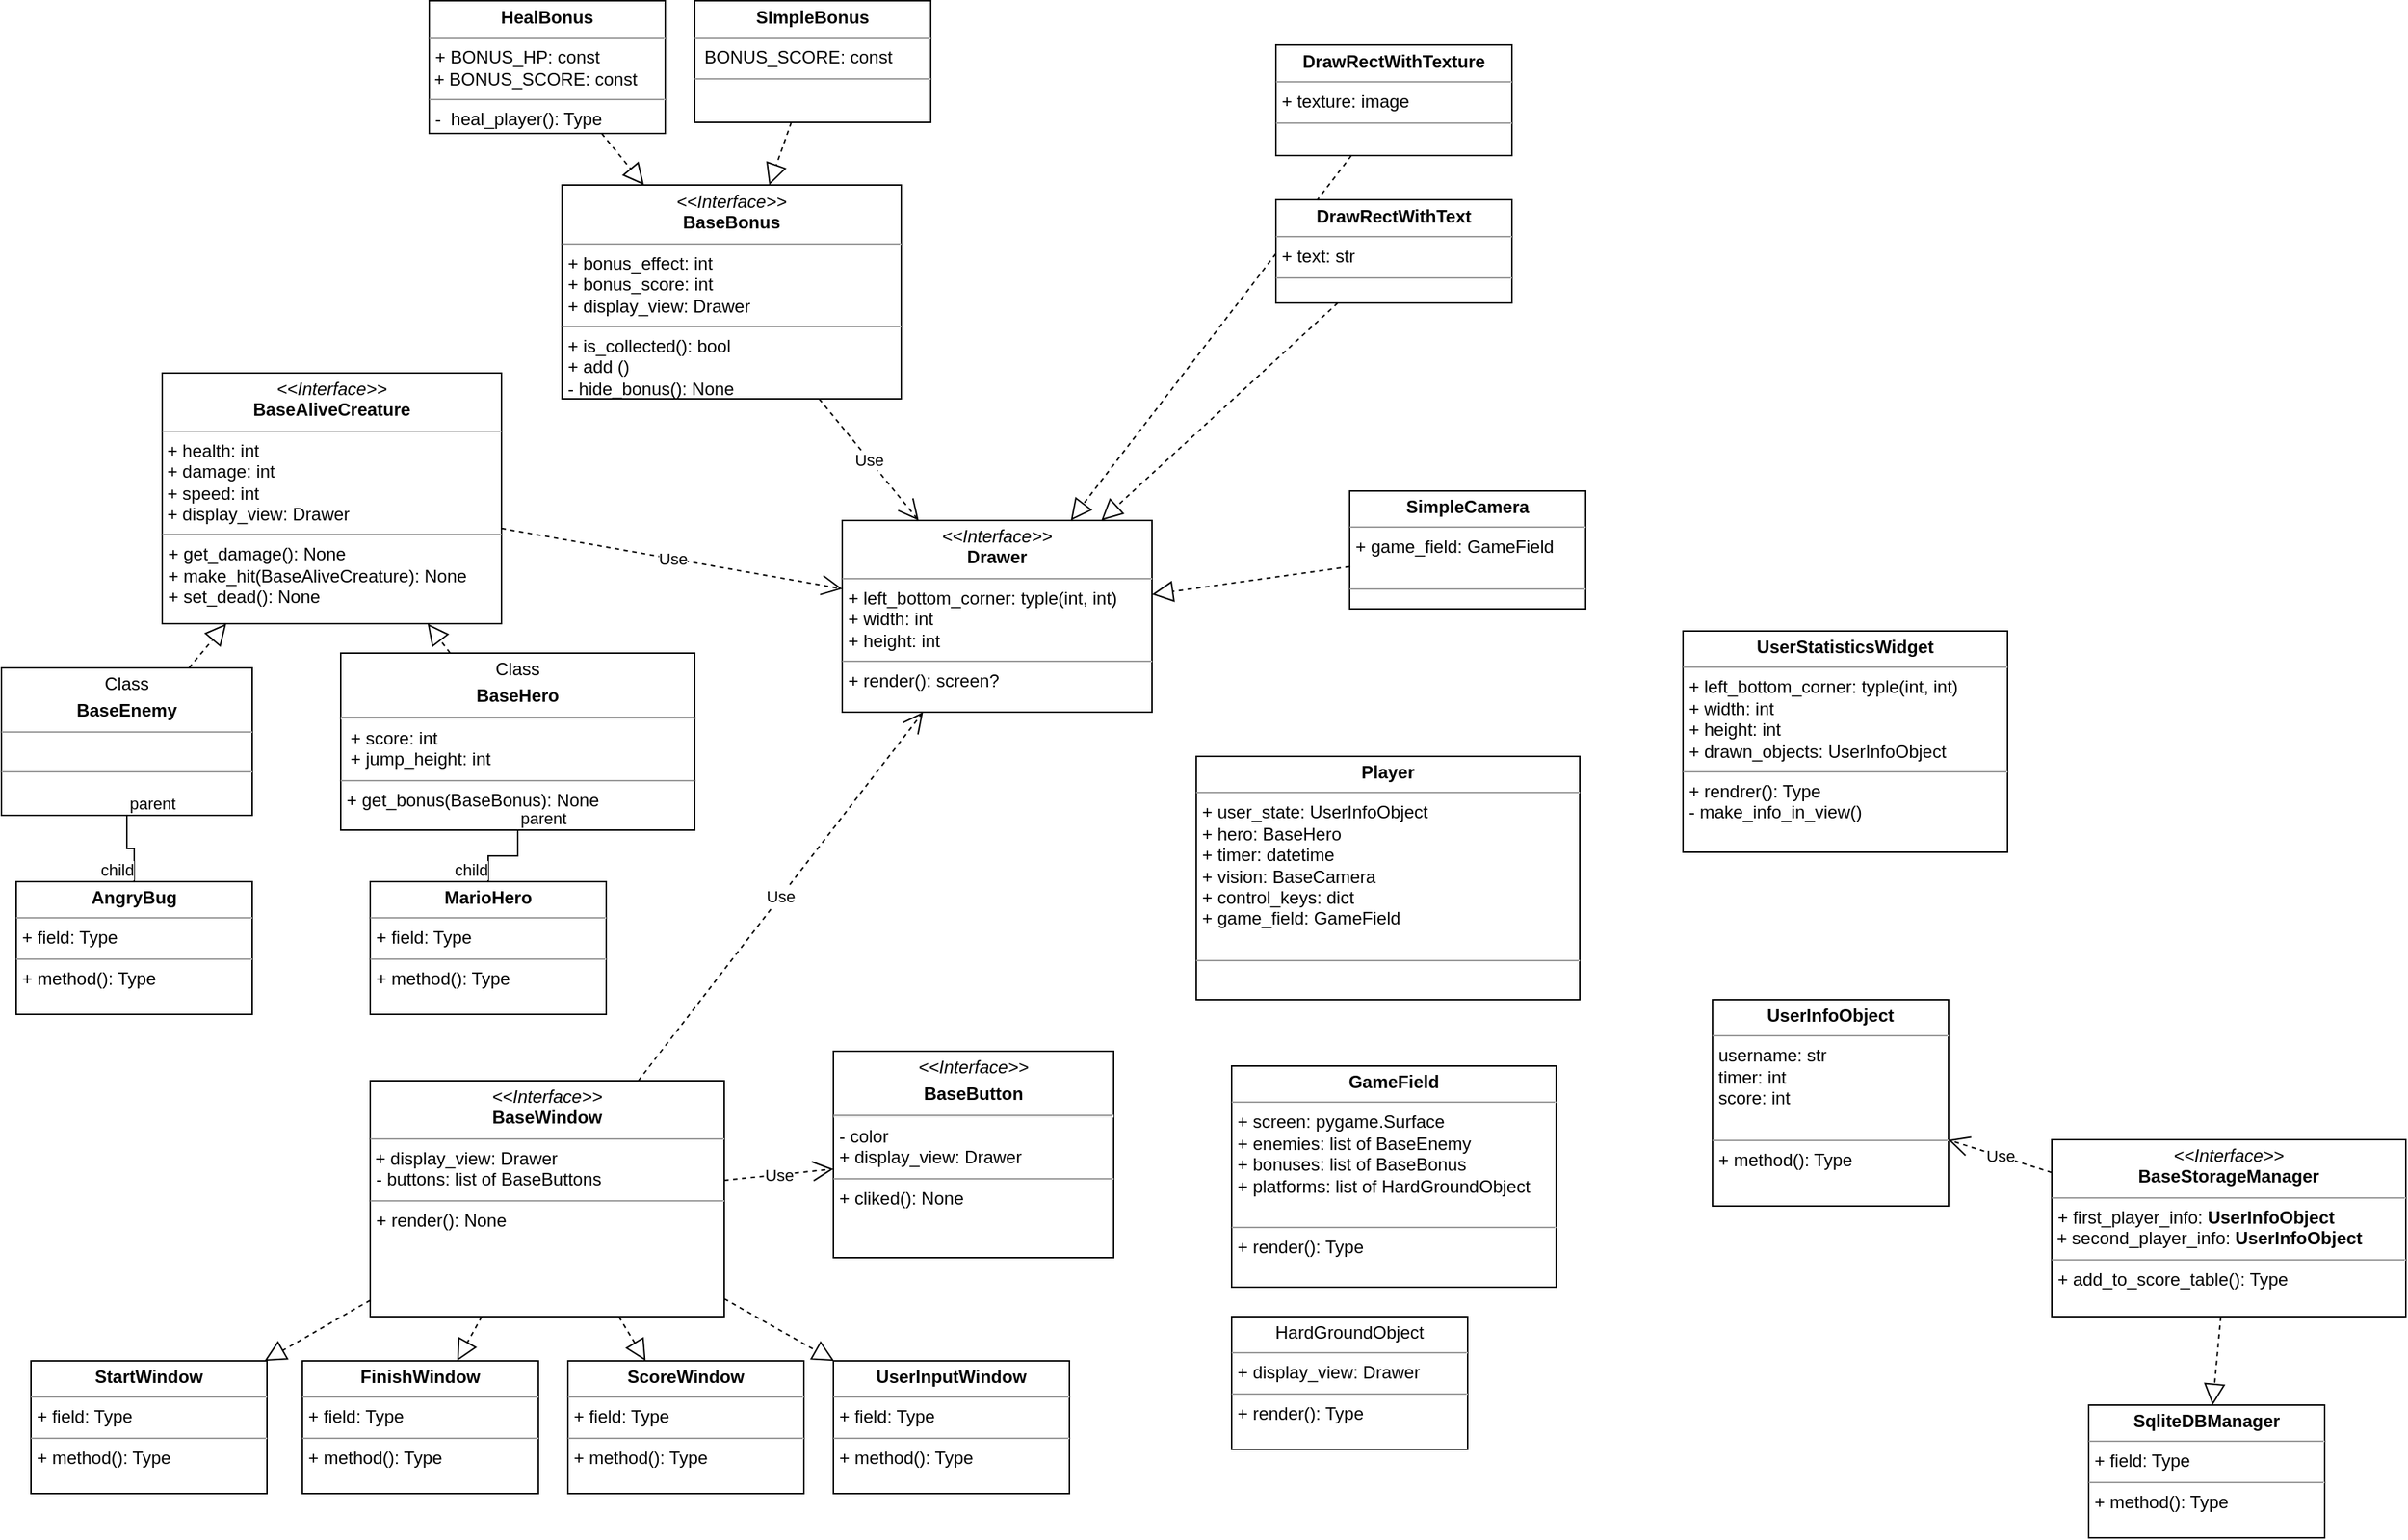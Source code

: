 <mxfile version="20.3.0" type="device"><diagram id="BEcg4Dqych37vIoVjXzP" name="Страница 1"><mxGraphModel dx="1673" dy="1018" grid="1" gridSize="10" guides="1" tooltips="1" connect="1" arrows="0" fold="1" page="1" pageScale="1" pageWidth="2339" pageHeight="3300" background="none" math="0" shadow="0"><root><mxCell id="0"/><mxCell id="1" parent="0"/><mxCell id="wYnGXCrtwpQvCaBuDshT-74" value="&lt;p style=&quot;margin:0px;margin-top:4px;text-align:center;&quot;&gt;Class&lt;br&gt;&lt;/p&gt;&lt;p style=&quot;margin:0px;margin-top:4px;text-align:center;&quot;&gt;&lt;b&gt;BaseHero&lt;/b&gt;&lt;/p&gt;&lt;hr&gt;&amp;nbsp; + score: int&lt;br&gt;&amp;nbsp; + jump_height: int&lt;br&gt;&lt;hr size=&quot;1&quot;&gt;&lt;p style=&quot;margin:0px;margin-left:4px;&quot;&gt;+ get_bonus(BaseBonus): None&lt;/p&gt;&lt;p style=&quot;margin:0px;margin-left:4px;&quot;&gt;&lt;br&gt;&lt;/p&gt;" style="verticalAlign=top;align=left;overflow=fill;fontSize=12;fontFamily=Helvetica;html=1;rounded=0;glass=0;sketch=0;shadow=0;" parent="1" vertex="1"><mxGeometry x="510" y="640" width="240" height="120" as="geometry"/></mxCell><mxCell id="wYnGXCrtwpQvCaBuDshT-87" value="&lt;p style=&quot;margin:0px;margin-top:4px;text-align:center;&quot;&gt;&lt;span&gt;&lt;b&gt;SimpleCamera&lt;/b&gt;&lt;/span&gt;&lt;/p&gt;&lt;hr size=&quot;1&quot;&gt;&lt;p style=&quot;margin:0px;margin-left:4px;&quot;&gt;+ game_field: GameField&lt;br&gt;&lt;/p&gt;&lt;div&gt;&lt;br&gt;&lt;/div&gt;&lt;hr size=&quot;1&quot;&gt;&lt;p style=&quot;margin:0px;margin-left:4px;&quot;&gt;&lt;br&gt;&lt;/p&gt;&lt;p style=&quot;margin:0px;margin-left:4px;&quot;&gt;&lt;br&gt;&lt;/p&gt;" style="verticalAlign=top;align=left;overflow=fill;fontSize=12;fontFamily=Helvetica;html=1;rounded=0;shadow=0;glass=0;sketch=0;gradientColor=none;fontStyle=0;flipH=0;" parent="1" vertex="1"><mxGeometry x="1194" y="530" width="160" height="80" as="geometry"/></mxCell><mxCell id="wYnGXCrtwpQvCaBuDshT-89" value="&lt;p style=&quot;margin:0px;margin-top:4px;text-align:center;&quot;&gt;&lt;b&gt;Player&lt;/b&gt;&lt;/p&gt;&lt;hr size=&quot;1&quot;&gt;&lt;p style=&quot;margin:0px;margin-left:4px;&quot;&gt;+ user_state: UserInfoObject&lt;/p&gt;&lt;p style=&quot;margin:0px;margin-left:4px;&quot;&gt;&lt;span style=&quot;background-color: initial;&quot;&gt;+ hero: BaseHero&lt;/span&gt;&lt;br&gt;&lt;/p&gt;&lt;p style=&quot;margin:0px;margin-left:4px;&quot;&gt;+ timer: datetime&lt;/p&gt;&lt;p style=&quot;margin:0px;margin-left:4px;&quot;&gt;+ vision: BaseCamera&lt;/p&gt;&lt;p style=&quot;margin:0px;margin-left:4px;&quot;&gt;+ control_keys: dict&lt;/p&gt;&lt;p style=&quot;margin:0px;margin-left:4px;&quot;&gt;+ game_field: GameField&lt;/p&gt;&lt;p style=&quot;margin:0px;margin-left:4px;&quot;&gt;&lt;br&gt;&lt;/p&gt;&lt;hr size=&quot;1&quot;&gt;&lt;p style=&quot;margin:0px;margin-left:4px;&quot;&gt;&lt;br&gt;&lt;/p&gt;" style="verticalAlign=top;align=left;overflow=fill;fontSize=12;fontFamily=Helvetica;html=1;rounded=0;shadow=0;glass=0;sketch=0;gradientColor=none;" parent="1" vertex="1"><mxGeometry x="1090" y="710" width="260" height="165" as="geometry"/></mxCell><mxCell id="Lun_87bEUj3zI_l9xQOC-11" value="&lt;p style=&quot;margin:0px;margin-top:4px;text-align:center;&quot;&gt;&lt;i&gt;&amp;lt;&amp;lt;Interface&amp;gt;&amp;gt;&lt;/i&gt;&lt;br&gt;&lt;b&gt;BaseBonus&lt;/b&gt;&lt;/p&gt;&lt;hr size=&quot;1&quot;&gt;&lt;p style=&quot;margin:0px;margin-left:4px;&quot;&gt;&lt;span style=&quot;background-color: initial;&quot;&gt;+ bonus_effect: int&lt;/span&gt;&lt;br&gt;&lt;/p&gt;&lt;p style=&quot;margin:0px;margin-left:4px;&quot;&gt;+ bonus_score: int&lt;/p&gt;&lt;p style=&quot;margin:0px;margin-left:4px;&quot;&gt;+ display_view: Drawer&lt;/p&gt;&lt;hr size=&quot;1&quot;&gt;&lt;p style=&quot;margin:0px;margin-left:4px;&quot;&gt;+ is_collected(): bool&lt;/p&gt;&lt;p style=&quot;margin:0px;margin-left:4px;&quot;&gt;+ add ()&lt;/p&gt;&lt;p style=&quot;margin:0px;margin-left:4px;&quot;&gt;- hide_bonus(): None&lt;/p&gt;&lt;p style=&quot;margin:0px;margin-left:4px;&quot;&gt;&lt;br&gt;&lt;/p&gt;&lt;p style=&quot;margin:0px;margin-left:4px;&quot;&gt;&lt;br&gt;&lt;/p&gt;" style="verticalAlign=top;align=left;overflow=fill;fontSize=12;fontFamily=Helvetica;html=1;" parent="1" vertex="1"><mxGeometry x="660" y="322.5" width="230" height="145" as="geometry"/></mxCell><mxCell id="Lun_87bEUj3zI_l9xQOC-12" value="&lt;p style=&quot;margin:0px;margin-top:4px;text-align:center;&quot;&gt;&lt;b&gt;HealBonus&lt;/b&gt;&lt;/p&gt;&lt;hr size=&quot;1&quot;&gt;&lt;p style=&quot;margin:0px;margin-left:4px;&quot;&gt;+ BONUS_HP: const&lt;/p&gt;&lt;p style=&quot;margin:0px;margin-left:4px;&quot;&gt;&lt;/p&gt;&amp;nbsp;+ BONUS_SCORE: const&lt;hr size=&quot;1&quot;&gt;&lt;p style=&quot;margin:0px;margin-left:4px;&quot;&gt;-&amp;nbsp; heal_player(): Type&lt;/p&gt;&lt;p style=&quot;margin:0px;margin-left:4px;&quot;&gt;&lt;br&gt;&lt;/p&gt;" style="verticalAlign=top;align=left;overflow=fill;fontSize=12;fontFamily=Helvetica;html=1;" parent="1" vertex="1"><mxGeometry x="570" y="197.5" width="160" height="90" as="geometry"/></mxCell><mxCell id="Lun_87bEUj3zI_l9xQOC-14" value="&lt;p style=&quot;margin:0px;margin-top:4px;text-align:center;&quot;&gt;&lt;b&gt;SImpleBonus&lt;/b&gt;&lt;/p&gt;&lt;hr size=&quot;1&quot;&gt;&lt;p style=&quot;margin:0px;margin-left:4px;&quot;&gt;&lt;/p&gt;&amp;nbsp; BONUS_SCORE&lt;span style=&quot;background-color: initial;&quot;&gt;: const&lt;/span&gt;&lt;br&gt;&lt;hr size=&quot;1&quot;&gt;&lt;p style=&quot;margin:0px;margin-left:4px;&quot;&gt;&lt;br&gt;&lt;/p&gt;" style="verticalAlign=top;align=left;overflow=fill;fontSize=12;fontFamily=Helvetica;html=1;" parent="1" vertex="1"><mxGeometry x="750" y="197.5" width="160" height="82.5" as="geometry"/></mxCell><mxCell id="Lun_87bEUj3zI_l9xQOC-21" value="" style="endArrow=block;dashed=1;endFill=0;endSize=12;html=1;rounded=0;" parent="1" source="Lun_87bEUj3zI_l9xQOC-12" target="Lun_87bEUj3zI_l9xQOC-11" edge="1"><mxGeometry width="160" relative="1" as="geometry"><mxPoint x="590" y="487.5" as="sourcePoint"/><mxPoint x="750" y="487.5" as="targetPoint"/></mxGeometry></mxCell><mxCell id="Lun_87bEUj3zI_l9xQOC-22" value="" style="endArrow=block;dashed=1;endFill=0;endSize=12;html=1;rounded=0;" parent="1" source="Lun_87bEUj3zI_l9xQOC-14" target="Lun_87bEUj3zI_l9xQOC-11" edge="1"><mxGeometry width="160" relative="1" as="geometry"><mxPoint x="700" y="497.5" as="sourcePoint"/><mxPoint x="860" y="497.5" as="targetPoint"/></mxGeometry></mxCell><mxCell id="gNSidLzxC58xSA_cj6A0-5" value="&lt;p style=&quot;margin:0px;margin-top:4px;text-align:center;&quot;&gt;&lt;b&gt;StartWindow&lt;/b&gt;&lt;/p&gt;&lt;hr size=&quot;1&quot;&gt;&lt;p style=&quot;margin:0px;margin-left:4px;&quot;&gt;+ field: Type&lt;/p&gt;&lt;hr size=&quot;1&quot;&gt;&lt;p style=&quot;margin:0px;margin-left:4px;&quot;&gt;+ method(): Type&lt;/p&gt;" style="verticalAlign=top;align=left;overflow=fill;fontSize=12;fontFamily=Helvetica;html=1;" parent="1" vertex="1"><mxGeometry x="300" y="1120" width="160" height="90" as="geometry"/></mxCell><mxCell id="gNSidLzxC58xSA_cj6A0-6" value="&lt;p style=&quot;margin:0px;margin-top:4px;text-align:center;&quot;&gt;&lt;i&gt;&amp;lt;&amp;lt;Interface&amp;gt;&amp;gt;&lt;/i&gt;&lt;br&gt;&lt;b&gt;BaseWindow&lt;/b&gt;&lt;/p&gt;&lt;hr size=&quot;1&quot;&gt;&lt;p style=&quot;margin:0px;margin-left:4px;&quot;&gt;&lt;/p&gt;&amp;nbsp;+ display_view: Drawer&lt;br&gt;&lt;p style=&quot;margin:0px;margin-left:4px;&quot;&gt;- buttons: list of BaseButtons&lt;/p&gt;&lt;hr size=&quot;1&quot;&gt;&lt;p style=&quot;margin:0px;margin-left:4px;&quot;&gt;+ render(): None&lt;br&gt;&lt;/p&gt;" style="verticalAlign=top;align=left;overflow=fill;fontSize=12;fontFamily=Helvetica;html=1;" parent="1" vertex="1"><mxGeometry x="530" y="930" width="240" height="160" as="geometry"/></mxCell><mxCell id="gNSidLzxC58xSA_cj6A0-7" value="&lt;p style=&quot;margin:0px;margin-top:4px;text-align:center;&quot;&gt;&lt;b&gt;ScoreWindow&lt;/b&gt;&lt;/p&gt;&lt;hr size=&quot;1&quot;&gt;&lt;p style=&quot;margin:0px;margin-left:4px;&quot;&gt;+ field: Type&lt;/p&gt;&lt;hr size=&quot;1&quot;&gt;&lt;p style=&quot;margin:0px;margin-left:4px;&quot;&gt;+ method(): Type&lt;/p&gt;" style="verticalAlign=top;align=left;overflow=fill;fontSize=12;fontFamily=Helvetica;html=1;" parent="1" vertex="1"><mxGeometry x="664" y="1120" width="160" height="90" as="geometry"/></mxCell><mxCell id="gNSidLzxC58xSA_cj6A0-8" value="&lt;p style=&quot;margin:0px;margin-top:4px;text-align:center;&quot;&gt;&lt;b&gt;FinishWindow&lt;/b&gt;&lt;/p&gt;&lt;hr size=&quot;1&quot;&gt;&lt;p style=&quot;margin:0px;margin-left:4px;&quot;&gt;+ field: Type&lt;/p&gt;&lt;hr size=&quot;1&quot;&gt;&lt;p style=&quot;margin:0px;margin-left:4px;&quot;&gt;+ method(): Type&lt;/p&gt;" style="verticalAlign=top;align=left;overflow=fill;fontSize=12;fontFamily=Helvetica;html=1;" parent="1" vertex="1"><mxGeometry x="484" y="1120" width="160" height="90" as="geometry"/></mxCell><mxCell id="gNSidLzxC58xSA_cj6A0-9" value="&lt;p style=&quot;margin:0px;margin-top:4px;text-align:center;&quot;&gt;&lt;b&gt;UserInputWindow&lt;/b&gt;&lt;/p&gt;&lt;hr size=&quot;1&quot;&gt;&lt;p style=&quot;margin:0px;margin-left:4px;&quot;&gt;+ field: Type&lt;/p&gt;&lt;hr size=&quot;1&quot;&gt;&lt;p style=&quot;margin:0px;margin-left:4px;&quot;&gt;+ method(): Type&lt;/p&gt;" style="verticalAlign=top;align=left;overflow=fill;fontSize=12;fontFamily=Helvetica;html=1;" parent="1" vertex="1"><mxGeometry x="844" y="1120" width="160" height="90" as="geometry"/></mxCell><mxCell id="gNSidLzxC58xSA_cj6A0-19" value="&lt;p style=&quot;margin:0px;margin-top:4px;text-align:center;&quot;&gt;&lt;i&gt;&amp;lt;&amp;lt;Interface&amp;gt;&amp;gt;&lt;/i&gt;&lt;br&gt;&lt;b&gt;BaseStorageManager&lt;/b&gt;&lt;/p&gt;&lt;hr size=&quot;1&quot;&gt;&lt;p style=&quot;margin:0px;margin-left:4px;&quot;&gt;+ first_player_info:&amp;nbsp;&lt;b style=&quot;text-align: center;&quot;&gt;UserInfoObject&lt;/b&gt;&lt;/p&gt;&lt;div&gt;&amp;nbsp;+ second_player_info:&amp;nbsp;&lt;b style=&quot;background-color: initial;&quot;&gt;UserInfoObject&lt;/b&gt;&lt;/div&gt;&lt;hr size=&quot;1&quot;&gt;&lt;p style=&quot;margin:0px;margin-left:4px;&quot;&gt;+ add_to_score_table(): Type&lt;br&gt;&lt;br&gt;&lt;/p&gt;" style="verticalAlign=top;align=left;overflow=fill;fontSize=12;fontFamily=Helvetica;html=1;" parent="1" vertex="1"><mxGeometry x="1670" y="970" width="240" height="120" as="geometry"/></mxCell><mxCell id="gNSidLzxC58xSA_cj6A0-20" value="&lt;p style=&quot;margin:0px;margin-top:4px;text-align:center;&quot;&gt;&lt;b&gt;SqliteDBManager&lt;/b&gt;&lt;/p&gt;&lt;hr size=&quot;1&quot;&gt;&lt;p style=&quot;margin:0px;margin-left:4px;&quot;&gt;+ field: Type&lt;/p&gt;&lt;hr size=&quot;1&quot;&gt;&lt;p style=&quot;margin:0px;margin-left:4px;&quot;&gt;+ method(): Type&lt;/p&gt;" style="verticalAlign=top;align=left;overflow=fill;fontSize=12;fontFamily=Helvetica;html=1;" parent="1" vertex="1"><mxGeometry x="1695" y="1150" width="160" height="90" as="geometry"/></mxCell><mxCell id="gNSidLzxC58xSA_cj6A0-21" value="" style="endArrow=block;dashed=1;endFill=0;endSize=12;html=1;rounded=0;" parent="1" source="gNSidLzxC58xSA_cj6A0-19" target="gNSidLzxC58xSA_cj6A0-20" edge="1"><mxGeometry width="160" relative="1" as="geometry"><mxPoint x="1855" y="1170" as="sourcePoint"/><mxPoint x="2015" y="1170" as="targetPoint"/></mxGeometry></mxCell><mxCell id="gNSidLzxC58xSA_cj6A0-24" value="&lt;p style=&quot;margin:0px;margin-top:4px;text-align:center;&quot;&gt;&lt;i&gt;&amp;lt;&amp;lt;Interface&amp;gt;&amp;gt;&lt;/i&gt;&lt;br&gt;&lt;/p&gt;&lt;p style=&quot;margin:0px;margin-top:4px;text-align:center;&quot;&gt;&lt;b&gt;BaseButton&lt;/b&gt;&lt;/p&gt;&lt;hr&gt;&lt;p style=&quot;margin: 0px 0px 0px 4px;&quot;&gt;&lt;span style=&quot;background-color: initial;&quot;&gt;- color&lt;/span&gt;&lt;br&gt;&lt;/p&gt;&lt;p style=&quot;margin: 0px 0px 0px 4px;&quot;&gt;+ display_view: Drawer&lt;br&gt;&lt;/p&gt;&lt;hr size=&quot;1&quot;&gt;&lt;p style=&quot;margin:0px;margin-left:4px;&quot;&gt;+ cliked(): None&lt;br&gt;&lt;/p&gt;" style="verticalAlign=top;align=left;overflow=fill;fontSize=12;fontFamily=Helvetica;html=1;strokeColor=default;" parent="1" vertex="1"><mxGeometry x="844" y="910" width="190" height="140" as="geometry"/></mxCell><mxCell id="gNSidLzxC58xSA_cj6A0-25" value="&lt;p style=&quot;margin:0px;margin-top:4px;text-align:center;&quot;&gt;&lt;b&gt;UserInfoObject&lt;/b&gt;&lt;/p&gt;&lt;hr size=&quot;1&quot;&gt;&lt;p style=&quot;margin:0px;margin-left:4px;&quot;&gt;username: str&lt;/p&gt;&lt;p style=&quot;margin:0px;margin-left:4px;&quot;&gt;timer: int&lt;/p&gt;&lt;p style=&quot;margin:0px;margin-left:4px;&quot;&gt;score: int&lt;/p&gt;&lt;p style=&quot;margin:0px;margin-left:4px;&quot;&gt;&lt;br&gt;&lt;/p&gt;&lt;hr size=&quot;1&quot;&gt;&lt;p style=&quot;margin:0px;margin-left:4px;&quot;&gt;+ method(): Type&lt;/p&gt;" style="verticalAlign=top;align=left;overflow=fill;fontSize=12;fontFamily=Helvetica;html=1;" parent="1" vertex="1"><mxGeometry x="1440" y="875" width="160" height="140" as="geometry"/></mxCell><mxCell id="KK_XojfKAAypW0eRIqw8-1" value="&lt;p style=&quot;margin:0px;margin-top:4px;text-align:center;&quot;&gt;&lt;b&gt;UserStatisticsWidget&lt;/b&gt;&lt;/p&gt;&lt;hr size=&quot;1&quot;&gt;&lt;p style=&quot;margin: 0px 0px 0px 4px;&quot;&gt;+ left_bottom_corner: typle(int, int)&lt;/p&gt;&lt;p style=&quot;margin: 0px 0px 0px 4px;&quot;&gt;+ width: int&lt;/p&gt;&lt;p style=&quot;margin: 0px 0px 0px 4px;&quot;&gt;+ height: int&lt;/p&gt;&lt;p style=&quot;margin: 0px 0px 0px 4px;&quot;&gt;+ drawn_objects: UserInfoObject&lt;/p&gt;&lt;hr size=&quot;1&quot;&gt;&lt;p style=&quot;margin:0px;margin-left:4px;&quot;&gt;+ rendrer(): Type&lt;/p&gt;&lt;p style=&quot;margin:0px;margin-left:4px;&quot;&gt;- make_info_in_view()&lt;/p&gt;" style="verticalAlign=top;align=left;overflow=fill;fontSize=12;fontFamily=Helvetica;html=1;" parent="1" vertex="1"><mxGeometry x="1420" y="625" width="220" height="150" as="geometry"/></mxCell><mxCell id="m50ypcrMpL8Lp5xYev4_-1" value="&lt;p style=&quot;margin:0px;margin-top:4px;text-align:center;&quot;&gt;&lt;i&gt;&amp;lt;&amp;lt;Interface&amp;gt;&amp;gt;&lt;/i&gt;&lt;br&gt;&lt;b&gt;Drawer&lt;/b&gt;&lt;/p&gt;&lt;hr size=&quot;1&quot;&gt;&lt;p style=&quot;margin: 0px 0px 0px 4px;&quot;&gt;+ left_bottom_corner: typle(int, int)&lt;/p&gt;&lt;p style=&quot;margin: 0px 0px 0px 4px;&quot;&gt;+ width: int&lt;/p&gt;&lt;p style=&quot;margin: 0px 0px 0px 4px;&quot;&gt;+ height: int&lt;/p&gt;&lt;hr size=&quot;1&quot;&gt;&lt;p style=&quot;margin:0px;margin-left:4px;&quot;&gt;+ render(): screen?&lt;/p&gt;" style="verticalAlign=top;align=left;overflow=fill;fontSize=12;fontFamily=Helvetica;html=1;" parent="1" vertex="1"><mxGeometry x="850" y="550" width="210" height="130" as="geometry"/></mxCell><mxCell id="m50ypcrMpL8Lp5xYev4_-2" value="&lt;p style=&quot;margin:0px;margin-top:4px;text-align:center;&quot;&gt;&lt;span&gt;&lt;b&gt;DrawRectWithTexture&lt;/b&gt;&lt;/span&gt;&lt;/p&gt;&lt;hr size=&quot;1&quot;&gt;&lt;p style=&quot;margin:0px;margin-left:4px;&quot;&gt;+ texture: image&lt;/p&gt;&lt;hr size=&quot;1&quot;&gt;&lt;p style=&quot;margin:0px;margin-left:4px;&quot;&gt;&lt;br&gt;&lt;/p&gt;" style="verticalAlign=top;align=left;overflow=fill;fontSize=12;fontFamily=Helvetica;html=1;fontStyle=0;flipH=0;" parent="1" vertex="1"><mxGeometry x="1144" y="227.5" width="160" height="75" as="geometry"/></mxCell><mxCell id="m50ypcrMpL8Lp5xYev4_-4" value="" style="endArrow=block;dashed=1;endFill=0;endSize=12;html=1;rounded=0;" parent="1" source="m50ypcrMpL8Lp5xYev4_-2" target="m50ypcrMpL8Lp5xYev4_-1" edge="1"><mxGeometry width="160" relative="1" as="geometry"><mxPoint x="940" y="600" as="sourcePoint"/><mxPoint x="1100" y="600" as="targetPoint"/></mxGeometry></mxCell><mxCell id="m50ypcrMpL8Lp5xYev4_-6" value="&lt;p style=&quot;margin:0px;margin-top:4px;text-align:center;&quot;&gt;&lt;span&gt;&lt;b&gt;DrawRectWithText&lt;/b&gt;&lt;/span&gt;&lt;/p&gt;&lt;hr size=&quot;1&quot;&gt;&lt;p style=&quot;margin:0px;margin-left:4px;&quot;&gt;+ text: str&lt;/p&gt;&lt;hr size=&quot;1&quot;&gt;&lt;p style=&quot;margin:0px;margin-left:4px;&quot;&gt;&lt;br&gt;&lt;/p&gt;" style="verticalAlign=top;align=left;overflow=fill;fontSize=12;fontFamily=Helvetica;html=1;fontStyle=0;flipH=0;" parent="1" vertex="1"><mxGeometry x="1144" y="332.5" width="160" height="70" as="geometry"/></mxCell><mxCell id="m50ypcrMpL8Lp5xYev4_-7" value="" style="endArrow=block;dashed=1;endFill=0;endSize=12;html=1;rounded=0;" parent="1" source="m50ypcrMpL8Lp5xYev4_-6" target="m50ypcrMpL8Lp5xYev4_-1" edge="1"><mxGeometry width="160" relative="1" as="geometry"><mxPoint x="1060" y="680" as="sourcePoint"/><mxPoint x="1220" y="680" as="targetPoint"/></mxGeometry></mxCell><mxCell id="ATrc7Uv8hHGzZFSGgwmD-3" value="Use" style="endArrow=open;endSize=12;dashed=1;html=1;rounded=0;" parent="1" source="Lun_87bEUj3zI_l9xQOC-11" target="m50ypcrMpL8Lp5xYev4_-1" edge="1"><mxGeometry width="160" relative="1" as="geometry"><mxPoint x="560" y="640" as="sourcePoint"/><mxPoint x="720" y="640" as="targetPoint"/></mxGeometry></mxCell><mxCell id="ATrc7Uv8hHGzZFSGgwmD-6" value="" style="endArrow=block;dashed=1;endFill=0;endSize=12;html=1;rounded=0;" parent="1" source="wYnGXCrtwpQvCaBuDshT-87" target="m50ypcrMpL8Lp5xYev4_-1" edge="1"><mxGeometry width="160" relative="1" as="geometry"><mxPoint x="630" y="630" as="sourcePoint"/><mxPoint x="790" y="630" as="targetPoint"/></mxGeometry></mxCell><mxCell id="-JEqc9fwagNWl49QVHnR-5" value="&lt;p style=&quot;margin:0px;margin-top:4px;text-align:center;&quot;&gt;Class&lt;/p&gt;&lt;p style=&quot;margin:0px;margin-top:4px;text-align:center;&quot;&gt;&lt;b&gt;BaseEnemy&lt;/b&gt;&lt;/p&gt;&lt;hr size=&quot;1&quot;&gt;&lt;p style=&quot;margin:0px;margin-left:4px;&quot;&gt;&lt;br&gt;&lt;/p&gt;&lt;hr size=&quot;1&quot;&gt;&lt;p style=&quot;margin: 0px 0px 0px 4px;&quot;&gt;&lt;br&gt;&lt;/p&gt;" style="verticalAlign=top;align=left;overflow=fill;fontSize=12;fontFamily=Helvetica;html=1;" vertex="1" parent="1"><mxGeometry x="280" y="650" width="170" height="100" as="geometry"/></mxCell><mxCell id="-JEqc9fwagNWl49QVHnR-7" value="&lt;p style=&quot;margin:0px;margin-top:4px;text-align:center;&quot;&gt;&lt;i&gt;&amp;lt;&amp;lt;Interface&amp;gt;&amp;gt;&lt;/i&gt;&lt;br&gt;&lt;b&gt;BaseAliveCreature&lt;/b&gt;&lt;/p&gt;&lt;hr size=&quot;1&quot;&gt;&lt;p style=&quot;margin:0px;margin-left:4px;&quot;&gt;&lt;/p&gt;&amp;nbsp;+ health: int&lt;br&gt;&amp;nbsp;+ damage: int&lt;br&gt;&amp;nbsp;+ speed: int&lt;br&gt;&amp;nbsp;+ display_view: Drawer&lt;br&gt;&lt;hr size=&quot;1&quot;&gt;&lt;p style=&quot;margin: 0px 0px 0px 4px;&quot;&gt;+ get_damage(): None&lt;br&gt;+ make_hit(BaseAliveCreature): None&lt;/p&gt;&lt;p style=&quot;margin: 0px 0px 0px 4px;&quot;&gt;+ set_dead(): None&lt;/p&gt;" style="verticalAlign=top;align=left;overflow=fill;fontSize=12;fontFamily=Helvetica;html=1;" vertex="1" parent="1"><mxGeometry x="389" y="450" width="230" height="170" as="geometry"/></mxCell><mxCell id="-JEqc9fwagNWl49QVHnR-8" value="" style="endArrow=block;dashed=1;endFill=0;endSize=12;html=1;rounded=0;" edge="1" parent="1" source="wYnGXCrtwpQvCaBuDshT-74" target="-JEqc9fwagNWl49QVHnR-7"><mxGeometry width="160" relative="1" as="geometry"><mxPoint x="500" y="680" as="sourcePoint"/><mxPoint x="660" y="680" as="targetPoint"/></mxGeometry></mxCell><mxCell id="-JEqc9fwagNWl49QVHnR-9" value="" style="endArrow=block;dashed=1;endFill=0;endSize=12;html=1;rounded=0;" edge="1" parent="1" source="-JEqc9fwagNWl49QVHnR-5" target="-JEqc9fwagNWl49QVHnR-7"><mxGeometry width="160" relative="1" as="geometry"><mxPoint x="500" y="680" as="sourcePoint"/><mxPoint x="660" y="680" as="targetPoint"/></mxGeometry></mxCell><mxCell id="-JEqc9fwagNWl49QVHnR-10" value="&lt;p style=&quot;margin:0px;margin-top:4px;text-align:center;&quot;&gt;&lt;b&gt;MarioHero&lt;/b&gt;&lt;/p&gt;&lt;hr size=&quot;1&quot;&gt;&lt;p style=&quot;margin:0px;margin-left:4px;&quot;&gt;+ field: Type&lt;/p&gt;&lt;hr size=&quot;1&quot;&gt;&lt;p style=&quot;margin:0px;margin-left:4px;&quot;&gt;+ method(): Type&lt;/p&gt;" style="verticalAlign=top;align=left;overflow=fill;fontSize=12;fontFamily=Helvetica;html=1;" vertex="1" parent="1"><mxGeometry x="530" y="795" width="160" height="90" as="geometry"/></mxCell><mxCell id="-JEqc9fwagNWl49QVHnR-19" value="&lt;p style=&quot;margin:0px;margin-top:4px;text-align:center;&quot;&gt;&lt;b&gt;AngryBug&lt;/b&gt;&lt;/p&gt;&lt;hr size=&quot;1&quot;&gt;&lt;p style=&quot;margin:0px;margin-left:4px;&quot;&gt;+ field: Type&lt;/p&gt;&lt;hr size=&quot;1&quot;&gt;&lt;p style=&quot;margin:0px;margin-left:4px;&quot;&gt;+ method(): Type&lt;/p&gt;" style="verticalAlign=top;align=left;overflow=fill;fontSize=12;fontFamily=Helvetica;html=1;" vertex="1" parent="1"><mxGeometry x="290" y="795" width="160" height="90" as="geometry"/></mxCell><mxCell id="-JEqc9fwagNWl49QVHnR-20" value="" style="endArrow=none;html=1;edgeStyle=orthogonalEdgeStyle;rounded=0;" edge="1" parent="1" source="-JEqc9fwagNWl49QVHnR-5" target="-JEqc9fwagNWl49QVHnR-19"><mxGeometry relative="1" as="geometry"><mxPoint x="610" y="1050" as="sourcePoint"/><mxPoint x="770" y="1050" as="targetPoint"/></mxGeometry></mxCell><mxCell id="-JEqc9fwagNWl49QVHnR-21" value="parent" style="edgeLabel;resizable=0;html=1;align=left;verticalAlign=bottom;" connectable="0" vertex="1" parent="-JEqc9fwagNWl49QVHnR-20"><mxGeometry x="-1" relative="1" as="geometry"/></mxCell><mxCell id="-JEqc9fwagNWl49QVHnR-22" value="child" style="edgeLabel;resizable=0;html=1;align=right;verticalAlign=bottom;" connectable="0" vertex="1" parent="-JEqc9fwagNWl49QVHnR-20"><mxGeometry x="1" relative="1" as="geometry"/></mxCell><mxCell id="-JEqc9fwagNWl49QVHnR-24" value="&lt;p style=&quot;margin:0px;margin-top:4px;text-align:center;&quot;&gt;&lt;b&gt;GameField&lt;/b&gt;&lt;/p&gt;&lt;hr size=&quot;1&quot;&gt;&lt;p style=&quot;margin:0px;margin-left:4px;&quot;&gt;+ screen:&amp;nbsp;&lt;span style=&quot;background-color: initial;&quot;&gt;pygame.Surface&lt;/span&gt;&lt;/p&gt;&lt;p style=&quot;margin:0px;margin-left:4px;&quot;&gt;&lt;span style=&quot;background-color: initial;&quot;&gt;+ enemies: list of BaseEnemy&lt;/span&gt;&lt;/p&gt;&lt;p style=&quot;margin:0px;margin-left:4px;&quot;&gt;&lt;span style=&quot;background-color: initial;&quot;&gt;+ bonuses: list of BaseBonus&lt;/span&gt;&lt;/p&gt;&lt;p style=&quot;margin:0px;margin-left:4px;&quot;&gt;+ platforms: list of HardGroundObject&lt;/p&gt;&lt;br&gt;&lt;hr size=&quot;1&quot;&gt;&lt;p style=&quot;margin:0px;margin-left:4px;&quot;&gt;+ render(): Type&lt;/p&gt;" style="verticalAlign=top;align=left;overflow=fill;fontSize=12;fontFamily=Helvetica;html=1;" vertex="1" parent="1"><mxGeometry x="1114" y="920" width="220" height="150" as="geometry"/></mxCell><mxCell id="-JEqc9fwagNWl49QVHnR-25" value="&lt;p style=&quot;margin:0px;margin-top:4px;text-align:center;&quot;&gt;&lt;span style=&quot;text-align: left;&quot;&gt;HardGroundObject&lt;/span&gt;&lt;br&gt;&lt;/p&gt;&lt;hr size=&quot;1&quot;&gt;&lt;p style=&quot;margin:0px;margin-left:4px;&quot;&gt;+ display_view: Drawer&lt;/p&gt;&lt;hr size=&quot;1&quot;&gt;&lt;p style=&quot;margin:0px;margin-left:4px;&quot;&gt;+ render(): Type&lt;/p&gt;" style="verticalAlign=top;align=left;overflow=fill;fontSize=12;fontFamily=Helvetica;html=1;" vertex="1" parent="1"><mxGeometry x="1114" y="1090" width="160" height="90" as="geometry"/></mxCell><mxCell id="-JEqc9fwagNWl49QVHnR-27" value="" style="endArrow=block;dashed=1;endFill=0;endSize=12;html=1;rounded=0;" edge="1" parent="1" source="gNSidLzxC58xSA_cj6A0-6" target="gNSidLzxC58xSA_cj6A0-8"><mxGeometry width="160" relative="1" as="geometry"><mxPoint x="824" y="989.5" as="sourcePoint"/><mxPoint x="984" y="989.5" as="targetPoint"/></mxGeometry></mxCell><mxCell id="-JEqc9fwagNWl49QVHnR-28" value="" style="endArrow=block;dashed=1;endFill=0;endSize=12;html=1;rounded=0;" edge="1" parent="1" source="gNSidLzxC58xSA_cj6A0-6" target="gNSidLzxC58xSA_cj6A0-9"><mxGeometry width="160" relative="1" as="geometry"><mxPoint x="810" y="1060" as="sourcePoint"/><mxPoint x="970" y="1060" as="targetPoint"/></mxGeometry></mxCell><mxCell id="-JEqc9fwagNWl49QVHnR-29" value="" style="endArrow=block;dashed=1;endFill=0;endSize=12;html=1;rounded=0;" edge="1" parent="1" source="gNSidLzxC58xSA_cj6A0-6" target="gNSidLzxC58xSA_cj6A0-7"><mxGeometry width="160" relative="1" as="geometry"><mxPoint x="650" y="980" as="sourcePoint"/><mxPoint x="810" y="980" as="targetPoint"/></mxGeometry></mxCell><mxCell id="-JEqc9fwagNWl49QVHnR-30" value="" style="endArrow=block;dashed=1;endFill=0;endSize=12;html=1;rounded=0;" edge="1" parent="1" source="gNSidLzxC58xSA_cj6A0-6" target="gNSidLzxC58xSA_cj6A0-5"><mxGeometry width="160" relative="1" as="geometry"><mxPoint x="650" y="980" as="sourcePoint"/><mxPoint x="810" y="980" as="targetPoint"/></mxGeometry></mxCell><mxCell id="-JEqc9fwagNWl49QVHnR-31" value="Use" style="endArrow=open;endSize=12;dashed=1;html=1;rounded=0;" edge="1" parent="1" source="-JEqc9fwagNWl49QVHnR-7" target="m50ypcrMpL8Lp5xYev4_-1"><mxGeometry width="160" relative="1" as="geometry"><mxPoint x="660" y="614.5" as="sourcePoint"/><mxPoint x="820" y="614.5" as="targetPoint"/></mxGeometry></mxCell><mxCell id="-JEqc9fwagNWl49QVHnR-34" value="" style="endArrow=none;html=1;edgeStyle=orthogonalEdgeStyle;rounded=0;" edge="1" parent="1" source="wYnGXCrtwpQvCaBuDshT-74" target="-JEqc9fwagNWl49QVHnR-10"><mxGeometry relative="1" as="geometry"><mxPoint x="650" y="940" as="sourcePoint"/><mxPoint x="810" y="940" as="targetPoint"/></mxGeometry></mxCell><mxCell id="-JEqc9fwagNWl49QVHnR-35" value="parent" style="edgeLabel;resizable=0;html=1;align=left;verticalAlign=bottom;" connectable="0" vertex="1" parent="-JEqc9fwagNWl49QVHnR-34"><mxGeometry x="-1" relative="1" as="geometry"/></mxCell><mxCell id="-JEqc9fwagNWl49QVHnR-36" value="child" style="edgeLabel;resizable=0;html=1;align=right;verticalAlign=bottom;" connectable="0" vertex="1" parent="-JEqc9fwagNWl49QVHnR-34"><mxGeometry x="1" relative="1" as="geometry"/></mxCell><mxCell id="-JEqc9fwagNWl49QVHnR-43" value="Use" style="endArrow=open;endSize=12;dashed=1;html=1;rounded=0;" edge="1" parent="1" source="gNSidLzxC58xSA_cj6A0-6" target="m50ypcrMpL8Lp5xYev4_-1"><mxGeometry width="160" relative="1" as="geometry"><mxPoint x="840" y="890" as="sourcePoint"/><mxPoint x="1000" y="890" as="targetPoint"/></mxGeometry></mxCell><mxCell id="-JEqc9fwagNWl49QVHnR-44" value="Use" style="endArrow=open;endSize=12;dashed=1;html=1;rounded=0;" edge="1" parent="1" source="gNSidLzxC58xSA_cj6A0-6" target="gNSidLzxC58xSA_cj6A0-24"><mxGeometry width="160" relative="1" as="geometry"><mxPoint x="1100" y="1000" as="sourcePoint"/><mxPoint x="920" y="1000" as="targetPoint"/></mxGeometry></mxCell><mxCell id="-JEqc9fwagNWl49QVHnR-46" value="Use" style="endArrow=open;endSize=12;dashed=1;html=1;rounded=0;" edge="1" parent="1" source="gNSidLzxC58xSA_cj6A0-19" target="gNSidLzxC58xSA_cj6A0-25"><mxGeometry width="160" relative="1" as="geometry"><mxPoint x="1320" y="850" as="sourcePoint"/><mxPoint x="1480" y="850" as="targetPoint"/></mxGeometry></mxCell></root></mxGraphModel></diagram></mxfile>